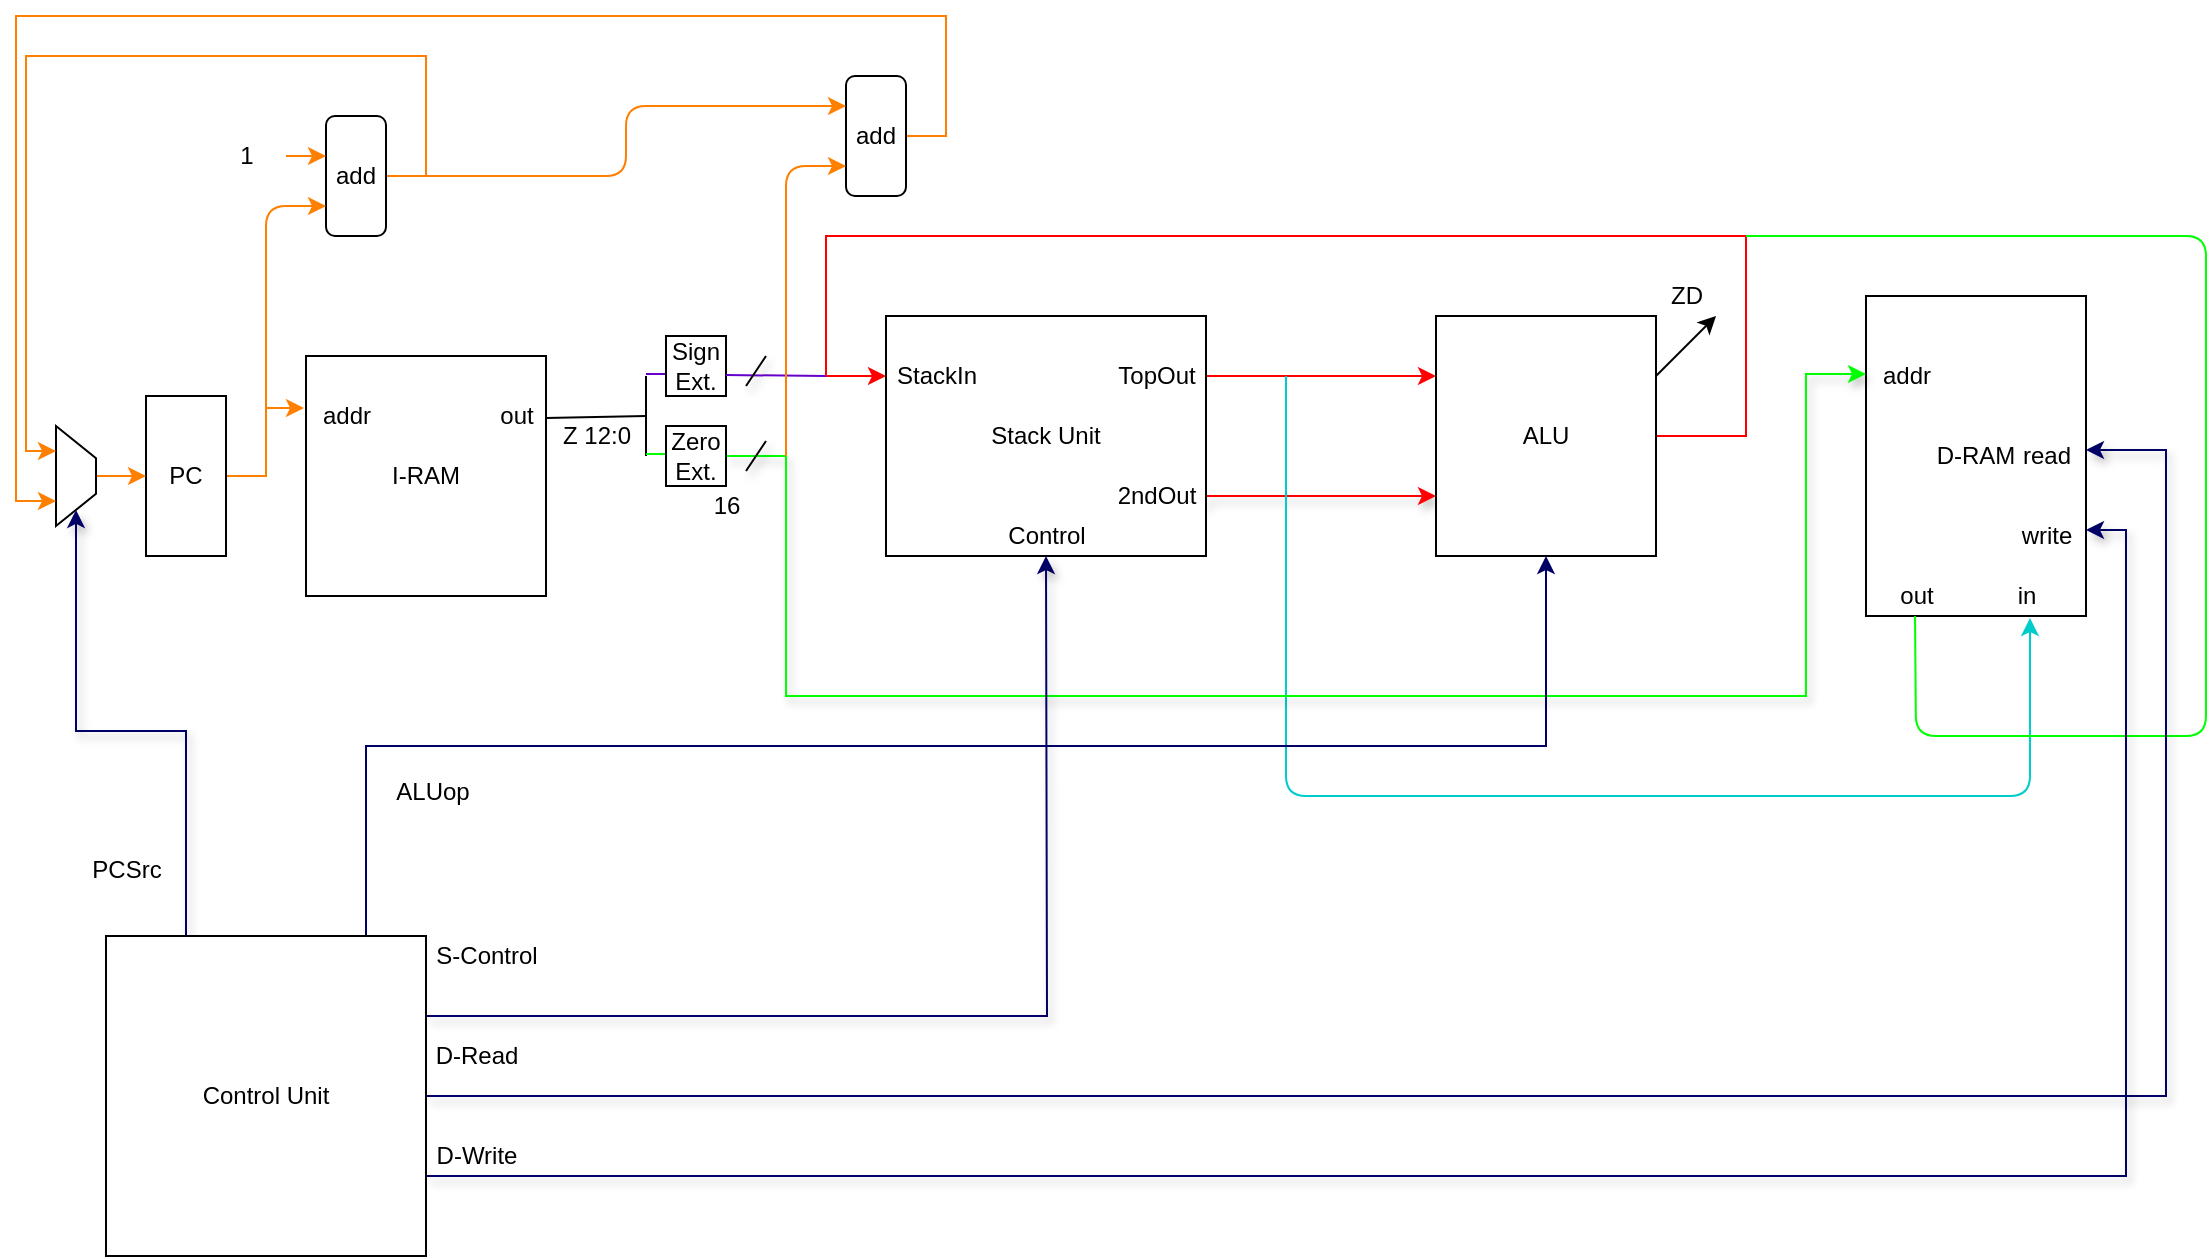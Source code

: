 <mxfile version="12.7.9" type="device"><diagram id="YFAUzd5K2QoFg4t6v19Q" name="第 1 页"><mxGraphModel dx="1108" dy="534" grid="1" gridSize="10" guides="1" tooltips="1" connect="1" arrows="1" fold="1" page="1" pageScale="1" pageWidth="1169" pageHeight="827" math="0" shadow="0"><root><mxCell id="0"/><mxCell id="1" parent="0"/><mxCell id="QFn_EtsNHEWyxjqXrEGa-1" value="I-RAM" style="whiteSpace=wrap;html=1;aspect=fixed;" parent="1" vertex="1"><mxGeometry x="170" y="220" width="120" height="120" as="geometry"/></mxCell><mxCell id="QFn_EtsNHEWyxjqXrEGa-3" value="addr" style="text;html=1;resizable=0;autosize=1;align=center;verticalAlign=middle;points=[];fillColor=none;strokeColor=none;rounded=0;" parent="1" vertex="1"><mxGeometry x="170" y="240" width="40" height="20" as="geometry"/></mxCell><mxCell id="QFn_EtsNHEWyxjqXrEGa-4" value="out" style="text;html=1;resizable=0;autosize=1;align=center;verticalAlign=middle;points=[];fillColor=none;strokeColor=none;rounded=0;" parent="1" vertex="1"><mxGeometry x="260" y="240" width="30" height="20" as="geometry"/></mxCell><mxCell id="QFn_EtsNHEWyxjqXrEGa-5" value="D-RAM" style="rounded=0;whiteSpace=wrap;html=1;" parent="1" vertex="1"><mxGeometry x="950" y="190" width="110" height="160" as="geometry"/></mxCell><mxCell id="QFn_EtsNHEWyxjqXrEGa-6" value="addr" style="text;html=1;resizable=0;autosize=1;align=center;verticalAlign=middle;points=[];fillColor=none;strokeColor=none;rounded=0;" parent="1" vertex="1"><mxGeometry x="950" y="220" width="40" height="20" as="geometry"/></mxCell><mxCell id="QFn_EtsNHEWyxjqXrEGa-7" value="out" style="text;html=1;resizable=0;autosize=1;align=center;verticalAlign=middle;points=[];fillColor=none;strokeColor=none;rounded=0;" parent="1" vertex="1"><mxGeometry x="960" y="330" width="30" height="20" as="geometry"/></mxCell><mxCell id="QFn_EtsNHEWyxjqXrEGa-8" value="write" style="text;html=1;resizable=0;autosize=1;align=center;verticalAlign=middle;points=[];fillColor=none;strokeColor=none;rounded=0;" parent="1" vertex="1"><mxGeometry x="1020" y="300" width="40" height="20" as="geometry"/></mxCell><mxCell id="QFn_EtsNHEWyxjqXrEGa-9" value="read" style="text;html=1;resizable=0;autosize=1;align=center;verticalAlign=middle;points=[];fillColor=none;strokeColor=none;rounded=0;" parent="1" vertex="1"><mxGeometry x="1020" y="260" width="40" height="20" as="geometry"/></mxCell><mxCell id="QFn_EtsNHEWyxjqXrEGa-10" value="in" style="text;html=1;resizable=0;autosize=1;align=center;verticalAlign=middle;points=[];fillColor=none;strokeColor=none;rounded=0;" parent="1" vertex="1"><mxGeometry x="1020" y="330" width="20" height="20" as="geometry"/></mxCell><mxCell id="Q3AupeNmPzCNdUaHhXeM-9" style="edgeStyle=orthogonalEdgeStyle;rounded=0;orthogonalLoop=1;jettySize=auto;html=1;exitX=1;exitY=0.25;exitDx=0;exitDy=0;entryX=0;entryY=0.25;entryDx=0;entryDy=0;strokeColor=#FF0000;" parent="1" source="QFn_EtsNHEWyxjqXrEGa-15" target="Q3AupeNmPzCNdUaHhXeM-2" edge="1"><mxGeometry relative="1" as="geometry"/></mxCell><mxCell id="Q3AupeNmPzCNdUaHhXeM-10" style="edgeStyle=orthogonalEdgeStyle;rounded=0;orthogonalLoop=1;jettySize=auto;html=1;exitX=1;exitY=0.75;exitDx=0;exitDy=0;entryX=0;entryY=0.75;entryDx=0;entryDy=0;strokeColor=#FF0000;shadow=1;" parent="1" source="Q3AupeNmPzCNdUaHhXeM-18" target="Q3AupeNmPzCNdUaHhXeM-2" edge="1"><mxGeometry relative="1" as="geometry"><Array as="points"><mxPoint x="620" y="290"/></Array></mxGeometry></mxCell><mxCell id="QFn_EtsNHEWyxjqXrEGa-15" value="Stack Unit" style="rounded=0;whiteSpace=wrap;html=1;" parent="1" vertex="1"><mxGeometry x="460" y="200" width="160" height="120" as="geometry"/></mxCell><mxCell id="Q3AupeNmPzCNdUaHhXeM-11" style="edgeStyle=orthogonalEdgeStyle;rounded=0;orthogonalLoop=1;jettySize=auto;html=1;exitX=1;exitY=0.5;exitDx=0;exitDy=0;entryX=0;entryY=0.25;entryDx=0;entryDy=0;strokeColor=#FF0000;" parent="1" source="Q3AupeNmPzCNdUaHhXeM-2" target="QFn_EtsNHEWyxjqXrEGa-15" edge="1"><mxGeometry relative="1" as="geometry"><mxPoint x="430" y="240" as="targetPoint"/><Array as="points"><mxPoint x="890" y="260"/><mxPoint x="890" y="160"/><mxPoint x="430" y="160"/><mxPoint x="430" y="230"/></Array></mxGeometry></mxCell><mxCell id="Q3AupeNmPzCNdUaHhXeM-2" value="ALU" style="rounded=0;whiteSpace=wrap;html=1;" parent="1" vertex="1"><mxGeometry x="735" y="200" width="110" height="120" as="geometry"/></mxCell><mxCell id="Q3AupeNmPzCNdUaHhXeM-4" value="" style="endArrow=classic;html=1;" parent="1" edge="1"><mxGeometry width="50" height="50" relative="1" as="geometry"><mxPoint x="845" y="230" as="sourcePoint"/><mxPoint x="875" y="200" as="targetPoint"/><Array as="points"/></mxGeometry></mxCell><mxCell id="Q3AupeNmPzCNdUaHhXeM-6" value="ZD" style="text;html=1;resizable=0;autosize=1;align=center;verticalAlign=middle;points=[];fillColor=none;strokeColor=none;rounded=0;" parent="1" vertex="1"><mxGeometry x="845" y="180" width="30" height="20" as="geometry"/></mxCell><mxCell id="Q3AupeNmPzCNdUaHhXeM-16" value="TopOut" style="text;html=1;align=center;verticalAlign=middle;resizable=0;points=[];autosize=1;" parent="1" vertex="1"><mxGeometry x="570" y="220" width="50" height="20" as="geometry"/></mxCell><mxCell id="Q3AupeNmPzCNdUaHhXeM-17" value="StackIn" style="text;html=1;resizable=0;autosize=1;align=center;verticalAlign=middle;points=[];fillColor=none;strokeColor=none;rounded=0;" parent="1" vertex="1"><mxGeometry x="455" y="220" width="60" height="20" as="geometry"/></mxCell><mxCell id="Q3AupeNmPzCNdUaHhXeM-19" value="Control" style="text;html=1;align=center;verticalAlign=middle;resizable=0;points=[];autosize=1;" parent="1" vertex="1"><mxGeometry x="515" y="300" width="50" height="20" as="geometry"/></mxCell><mxCell id="Q3AupeNmPzCNdUaHhXeM-50" style="edgeStyle=orthogonalEdgeStyle;rounded=0;orthogonalLoop=1;jettySize=auto;html=1;exitX=1;exitY=0.5;exitDx=0;exitDy=0;entryX=-0.025;entryY=0.3;entryDx=0;entryDy=0;entryPerimeter=0;shadow=0;strokeColor=#FF8000;fillColor=none;" parent="1" source="Q3AupeNmPzCNdUaHhXeM-20" target="QFn_EtsNHEWyxjqXrEGa-3" edge="1"><mxGeometry relative="1" as="geometry"/></mxCell><mxCell id="Q3AupeNmPzCNdUaHhXeM-20" value="PC" style="rounded=0;whiteSpace=wrap;html=1;" parent="1" vertex="1"><mxGeometry x="90" y="240" width="40" height="80" as="geometry"/></mxCell><mxCell id="Q3AupeNmPzCNdUaHhXeM-49" style="edgeStyle=orthogonalEdgeStyle;rounded=0;orthogonalLoop=1;jettySize=auto;html=1;exitX=0.5;exitY=0;exitDx=0;exitDy=0;entryX=0;entryY=0.5;entryDx=0;entryDy=0;shadow=0;strokeColor=#FF8000;fillColor=none;" parent="1" source="Q3AupeNmPzCNdUaHhXeM-21" target="Q3AupeNmPzCNdUaHhXeM-20" edge="1"><mxGeometry relative="1" as="geometry"/></mxCell><mxCell id="Q3AupeNmPzCNdUaHhXeM-21" value="" style="shape=trapezoid;perimeter=trapezoidPerimeter;whiteSpace=wrap;html=1;size=0.322;rotation=90;" parent="1" vertex="1"><mxGeometry x="30" y="270" width="50" height="20" as="geometry"/></mxCell><mxCell id="Q3AupeNmPzCNdUaHhXeM-22" value="" style="endArrow=classic;html=1;strokeColor=#00CCCC;entryX=0.6;entryY=1.05;entryDx=0;entryDy=0;entryPerimeter=0;" parent="1" target="QFn_EtsNHEWyxjqXrEGa-10" edge="1"><mxGeometry width="50" height="50" relative="1" as="geometry"><mxPoint x="660" y="230" as="sourcePoint"/><mxPoint x="920" y="440" as="targetPoint"/><Array as="points"><mxPoint x="660" y="440"/><mxPoint x="790" y="440"/><mxPoint x="1032" y="440"/></Array></mxGeometry></mxCell><mxCell id="Q3AupeNmPzCNdUaHhXeM-25" value="" style="endArrow=none;html=1;strokeColor=#000000;exitX=1;exitY=0.55;exitDx=0;exitDy=0;exitPerimeter=0;" parent="1" source="QFn_EtsNHEWyxjqXrEGa-4" edge="1"><mxGeometry width="50" height="50" relative="1" as="geometry"><mxPoint x="320" y="250" as="sourcePoint"/><mxPoint x="340" y="250" as="targetPoint"/></mxGeometry></mxCell><mxCell id="Q3AupeNmPzCNdUaHhXeM-28" value="" style="endArrow=none;html=1;strokeColor=#000000;" parent="1" edge="1"><mxGeometry width="50" height="50" relative="1" as="geometry"><mxPoint x="340" y="270" as="sourcePoint"/><mxPoint x="340" y="230" as="targetPoint"/></mxGeometry></mxCell><mxCell id="Q3AupeNmPzCNdUaHhXeM-30" value="" style="endArrow=none;html=1;strokeColor=#6600CC;" parent="1" edge="1"><mxGeometry width="50" height="50" relative="1" as="geometry"><mxPoint x="340" y="229" as="sourcePoint"/><mxPoint x="350" y="229" as="targetPoint"/></mxGeometry></mxCell><mxCell id="Q3AupeNmPzCNdUaHhXeM-18" value="2ndOut" style="text;html=1;align=center;verticalAlign=middle;resizable=0;points=[];autosize=1;" parent="1" vertex="1"><mxGeometry x="570" y="280" width="50" height="20" as="geometry"/></mxCell><mxCell id="Q3AupeNmPzCNdUaHhXeM-33" value="" style="endArrow=none;html=1;strokeColor=#00FF00;" parent="1" edge="1"><mxGeometry width="50" height="50" relative="1" as="geometry"><mxPoint x="340" y="269" as="sourcePoint"/><mxPoint x="350" y="269" as="targetPoint"/></mxGeometry></mxCell><mxCell id="Q3AupeNmPzCNdUaHhXeM-34" value="Sign Ext." style="rounded=0;whiteSpace=wrap;html=1;" parent="1" vertex="1"><mxGeometry x="350" y="210" width="30" height="30" as="geometry"/></mxCell><mxCell id="Q3AupeNmPzCNdUaHhXeM-70" style="edgeStyle=orthogonalEdgeStyle;rounded=0;orthogonalLoop=1;jettySize=auto;html=1;exitX=1;exitY=0.5;exitDx=0;exitDy=0;shadow=1;strokeColor=#00FF00;fillColor=#CCCC00;" parent="1" source="Q3AupeNmPzCNdUaHhXeM-35" edge="1"><mxGeometry relative="1" as="geometry"><mxPoint x="950" y="229" as="targetPoint"/><Array as="points"><mxPoint x="410" y="270"/><mxPoint x="410" y="390"/><mxPoint x="920" y="390"/><mxPoint x="920" y="229"/></Array></mxGeometry></mxCell><mxCell id="Q3AupeNmPzCNdUaHhXeM-35" value="Zero&lt;br&gt;Ext." style="rounded=0;whiteSpace=wrap;html=1;" parent="1" vertex="1"><mxGeometry x="350" y="255" width="30" height="30" as="geometry"/></mxCell><mxCell id="Q3AupeNmPzCNdUaHhXeM-38" value="" style="endArrow=none;html=1;shadow=0;strokeColor=#6600CC;fillColor=#FFFFFF;" parent="1" edge="1"><mxGeometry width="50" height="50" relative="1" as="geometry"><mxPoint x="380" y="229.5" as="sourcePoint"/><mxPoint x="430" y="230" as="targetPoint"/></mxGeometry></mxCell><mxCell id="Q3AupeNmPzCNdUaHhXeM-39" value="Z 12:0" style="text;html=1;resizable=0;autosize=1;align=center;verticalAlign=middle;points=[];fillColor=none;strokeColor=none;rounded=0;" parent="1" vertex="1"><mxGeometry x="290" y="250" width="50" height="20" as="geometry"/></mxCell><mxCell id="Q3AupeNmPzCNdUaHhXeM-45" value="" style="endArrow=none;html=1;shadow=0;strokeColor=#00FF00;fillColor=none;" parent="1" edge="1"><mxGeometry width="50" height="50" relative="1" as="geometry"><mxPoint x="890" y="160" as="sourcePoint"/><mxPoint x="974.5" y="350" as="targetPoint"/><Array as="points"><mxPoint x="1120" y="160"/><mxPoint x="1120" y="410"/><mxPoint x="975" y="410"/></Array></mxGeometry></mxCell><mxCell id="Q3AupeNmPzCNdUaHhXeM-47" style="edgeStyle=orthogonalEdgeStyle;rounded=0;orthogonalLoop=1;jettySize=auto;html=1;exitX=1;exitY=0.5;exitDx=0;exitDy=0;shadow=0;strokeColor=#FF8000;fillColor=none;entryX=0.75;entryY=1;entryDx=0;entryDy=0;" parent="1" source="Q3AupeNmPzCNdUaHhXeM-46" target="Q3AupeNmPzCNdUaHhXeM-21" edge="1"><mxGeometry relative="1" as="geometry"><mxPoint x="20" y="10" as="targetPoint"/><Array as="points"><mxPoint x="490" y="110"/><mxPoint x="490" y="50"/><mxPoint x="25" y="50"/><mxPoint x="25" y="293"/></Array></mxGeometry></mxCell><mxCell id="Q3AupeNmPzCNdUaHhXeM-46" value="add" style="rounded=1;whiteSpace=wrap;html=1;" parent="1" vertex="1"><mxGeometry x="440" y="80" width="30" height="60" as="geometry"/></mxCell><mxCell id="Q3AupeNmPzCNdUaHhXeM-58" style="edgeStyle=orthogonalEdgeStyle;rounded=0;orthogonalLoop=1;jettySize=auto;html=1;exitX=1;exitY=0.25;exitDx=0;exitDy=0;entryX=0.25;entryY=1;entryDx=0;entryDy=0;shadow=0;strokeColor=#FF8000;fillColor=none;" parent="1" source="Q3AupeNmPzCNdUaHhXeM-53" target="Q3AupeNmPzCNdUaHhXeM-21" edge="1"><mxGeometry relative="1" as="geometry"><Array as="points"><mxPoint x="210" y="130"/><mxPoint x="230" y="130"/><mxPoint x="230" y="70"/><mxPoint x="30" y="70"/><mxPoint x="30" y="268"/></Array></mxGeometry></mxCell><mxCell id="Q3AupeNmPzCNdUaHhXeM-53" value="add" style="rounded=1;whiteSpace=wrap;html=1;" parent="1" vertex="1"><mxGeometry x="180" y="100" width="30" height="60" as="geometry"/></mxCell><mxCell id="Q3AupeNmPzCNdUaHhXeM-55" value="" style="endArrow=classic;html=1;shadow=0;strokeColor=#FF8000;fillColor=none;" parent="1" edge="1"><mxGeometry width="50" height="50" relative="1" as="geometry"><mxPoint x="160" y="120" as="sourcePoint"/><mxPoint x="180" y="120" as="targetPoint"/></mxGeometry></mxCell><mxCell id="Q3AupeNmPzCNdUaHhXeM-56" value="1" style="text;html=1;resizable=0;autosize=1;align=center;verticalAlign=middle;points=[];fillColor=none;strokeColor=none;rounded=0;" parent="1" vertex="1"><mxGeometry x="130" y="110" width="20" height="20" as="geometry"/></mxCell><mxCell id="Q3AupeNmPzCNdUaHhXeM-57" value="" style="endArrow=classic;html=1;shadow=0;strokeColor=#FF8000;fillColor=none;entryX=0;entryY=0.75;entryDx=0;entryDy=0;" parent="1" target="Q3AupeNmPzCNdUaHhXeM-53" edge="1"><mxGeometry width="50" height="50" relative="1" as="geometry"><mxPoint x="150" y="250" as="sourcePoint"/><mxPoint x="190" y="180" as="targetPoint"/><Array as="points"><mxPoint x="150" y="145"/></Array></mxGeometry></mxCell><mxCell id="Q3AupeNmPzCNdUaHhXeM-59" value="" style="endArrow=classic;html=1;shadow=0;strokeColor=#FF8000;fillColor=none;entryX=0;entryY=0.25;entryDx=0;entryDy=0;" parent="1" target="Q3AupeNmPzCNdUaHhXeM-46" edge="1"><mxGeometry width="50" height="50" relative="1" as="geometry"><mxPoint x="230" y="130" as="sourcePoint"/><mxPoint x="80" y="-10" as="targetPoint"/><Array as="points"><mxPoint x="330" y="130"/><mxPoint x="330" y="95"/></Array></mxGeometry></mxCell><mxCell id="Q3AupeNmPzCNdUaHhXeM-66" value="" style="endArrow=classic;html=1;shadow=0;strokeColor=#FF8000;fillColor=#CCCC00;entryX=0;entryY=0.75;entryDx=0;entryDy=0;" parent="1" target="Q3AupeNmPzCNdUaHhXeM-46" edge="1"><mxGeometry width="50" height="50" relative="1" as="geometry"><mxPoint x="410" y="270" as="sourcePoint"/><mxPoint x="410" y="120" as="targetPoint"/><Array as="points"><mxPoint x="410" y="125"/></Array></mxGeometry></mxCell><mxCell id="Q3AupeNmPzCNdUaHhXeM-72" style="edgeStyle=orthogonalEdgeStyle;rounded=0;orthogonalLoop=1;jettySize=auto;html=1;exitX=0.25;exitY=0;exitDx=0;exitDy=0;entryX=1;entryY=0.5;entryDx=0;entryDy=0;shadow=1;strokeColor=#000066;fillColor=#CCCC00;" parent="1" source="Q3AupeNmPzCNdUaHhXeM-71" target="Q3AupeNmPzCNdUaHhXeM-21" edge="1"><mxGeometry relative="1" as="geometry"/></mxCell><mxCell id="Q3AupeNmPzCNdUaHhXeM-74" style="edgeStyle=orthogonalEdgeStyle;rounded=0;orthogonalLoop=1;jettySize=auto;html=1;exitX=1;exitY=0.25;exitDx=0;exitDy=0;shadow=1;strokeColor=#000066;fillColor=#CCCC00;" parent="1" source="Q3AupeNmPzCNdUaHhXeM-71" edge="1"><mxGeometry relative="1" as="geometry"><mxPoint x="540" y="320" as="targetPoint"/></mxGeometry></mxCell><mxCell id="Q3AupeNmPzCNdUaHhXeM-75" style="edgeStyle=orthogonalEdgeStyle;rounded=0;orthogonalLoop=1;jettySize=auto;html=1;exitX=1;exitY=0.5;exitDx=0;exitDy=0;shadow=1;strokeColor=#000066;fillColor=#CCCC00;" parent="1" source="Q3AupeNmPzCNdUaHhXeM-71" edge="1"><mxGeometry relative="1" as="geometry"><mxPoint x="1060" y="267" as="targetPoint"/><Array as="points"><mxPoint x="1100" y="590"/><mxPoint x="1100" y="267"/></Array></mxGeometry></mxCell><mxCell id="Q3AupeNmPzCNdUaHhXeM-76" style="edgeStyle=orthogonalEdgeStyle;rounded=0;orthogonalLoop=1;jettySize=auto;html=1;exitX=1;exitY=0.75;exitDx=0;exitDy=0;shadow=1;strokeColor=#000066;fillColor=#CCCC00;entryX=1;entryY=0.35;entryDx=0;entryDy=0;entryPerimeter=0;" parent="1" source="Q3AupeNmPzCNdUaHhXeM-71" target="QFn_EtsNHEWyxjqXrEGa-8" edge="1"><mxGeometry relative="1" as="geometry"><mxPoint x="1080" y="310" as="targetPoint"/></mxGeometry></mxCell><mxCell id="PWwa5sDoN68zsoAHn-vT-1" style="edgeStyle=orthogonalEdgeStyle;rounded=0;orthogonalLoop=1;jettySize=auto;html=1;exitX=0.825;exitY=0;exitDx=0;exitDy=0;entryX=0.5;entryY=1;entryDx=0;entryDy=0;strokeColor=#000066;exitPerimeter=0;" parent="1" source="Q3AupeNmPzCNdUaHhXeM-71" target="Q3AupeNmPzCNdUaHhXeM-2" edge="1"><mxGeometry relative="1" as="geometry"><Array as="points"><mxPoint x="200" y="510"/><mxPoint x="200" y="415"/><mxPoint x="790" y="415"/></Array></mxGeometry></mxCell><mxCell id="Q3AupeNmPzCNdUaHhXeM-71" value="Control Unit" style="whiteSpace=wrap;html=1;aspect=fixed;" parent="1" vertex="1"><mxGeometry x="70" y="510" width="160" height="160" as="geometry"/></mxCell><mxCell id="Q3AupeNmPzCNdUaHhXeM-77" value="S-Control" style="text;html=1;resizable=0;autosize=1;align=center;verticalAlign=middle;points=[];fillColor=none;strokeColor=none;rounded=0;" parent="1" vertex="1"><mxGeometry x="225" y="510" width="70" height="20" as="geometry"/></mxCell><mxCell id="Q3AupeNmPzCNdUaHhXeM-78" value="PCSrc" style="text;html=1;align=center;verticalAlign=middle;resizable=0;points=[];autosize=1;" parent="1" vertex="1"><mxGeometry x="55" y="467" width="50" height="20" as="geometry"/></mxCell><mxCell id="Q3AupeNmPzCNdUaHhXeM-79" value="D-Read" style="text;html=1;align=center;verticalAlign=middle;resizable=0;points=[];autosize=1;" parent="1" vertex="1"><mxGeometry x="225" y="560" width="60" height="20" as="geometry"/></mxCell><mxCell id="Q3AupeNmPzCNdUaHhXeM-80" value="D-Write" style="text;html=1;align=center;verticalAlign=middle;resizable=0;points=[];autosize=1;" parent="1" vertex="1"><mxGeometry x="225" y="610" width="60" height="20" as="geometry"/></mxCell><mxCell id="Q3AupeNmPzCNdUaHhXeM-81" value="" style="endArrow=none;html=1;shadow=1;strokeColor=#000000;fillColor=#CCCC00;" parent="1" edge="1"><mxGeometry width="50" height="50" relative="1" as="geometry"><mxPoint x="390" y="235" as="sourcePoint"/><mxPoint x="400" y="220" as="targetPoint"/></mxGeometry></mxCell><mxCell id="Q3AupeNmPzCNdUaHhXeM-82" value="" style="endArrow=none;html=1;shadow=1;strokeColor=#000000;fillColor=#CCCC00;" parent="1" edge="1"><mxGeometry width="50" height="50" relative="1" as="geometry"><mxPoint x="390" y="277.5" as="sourcePoint"/><mxPoint x="400" y="262.5" as="targetPoint"/></mxGeometry></mxCell><mxCell id="Q3AupeNmPzCNdUaHhXeM-83" value="16" style="text;html=1;resizable=0;autosize=1;align=center;verticalAlign=middle;points=[];fillColor=none;strokeColor=none;rounded=0;" parent="1" vertex="1"><mxGeometry x="365" y="285" width="30" height="20" as="geometry"/></mxCell><mxCell id="PWwa5sDoN68zsoAHn-vT-2" value="ALUop" style="text;html=1;align=center;verticalAlign=middle;resizable=0;points=[];autosize=1;" parent="1" vertex="1"><mxGeometry x="208" y="428" width="50" height="20" as="geometry"/></mxCell></root></mxGraphModel></diagram></mxfile>